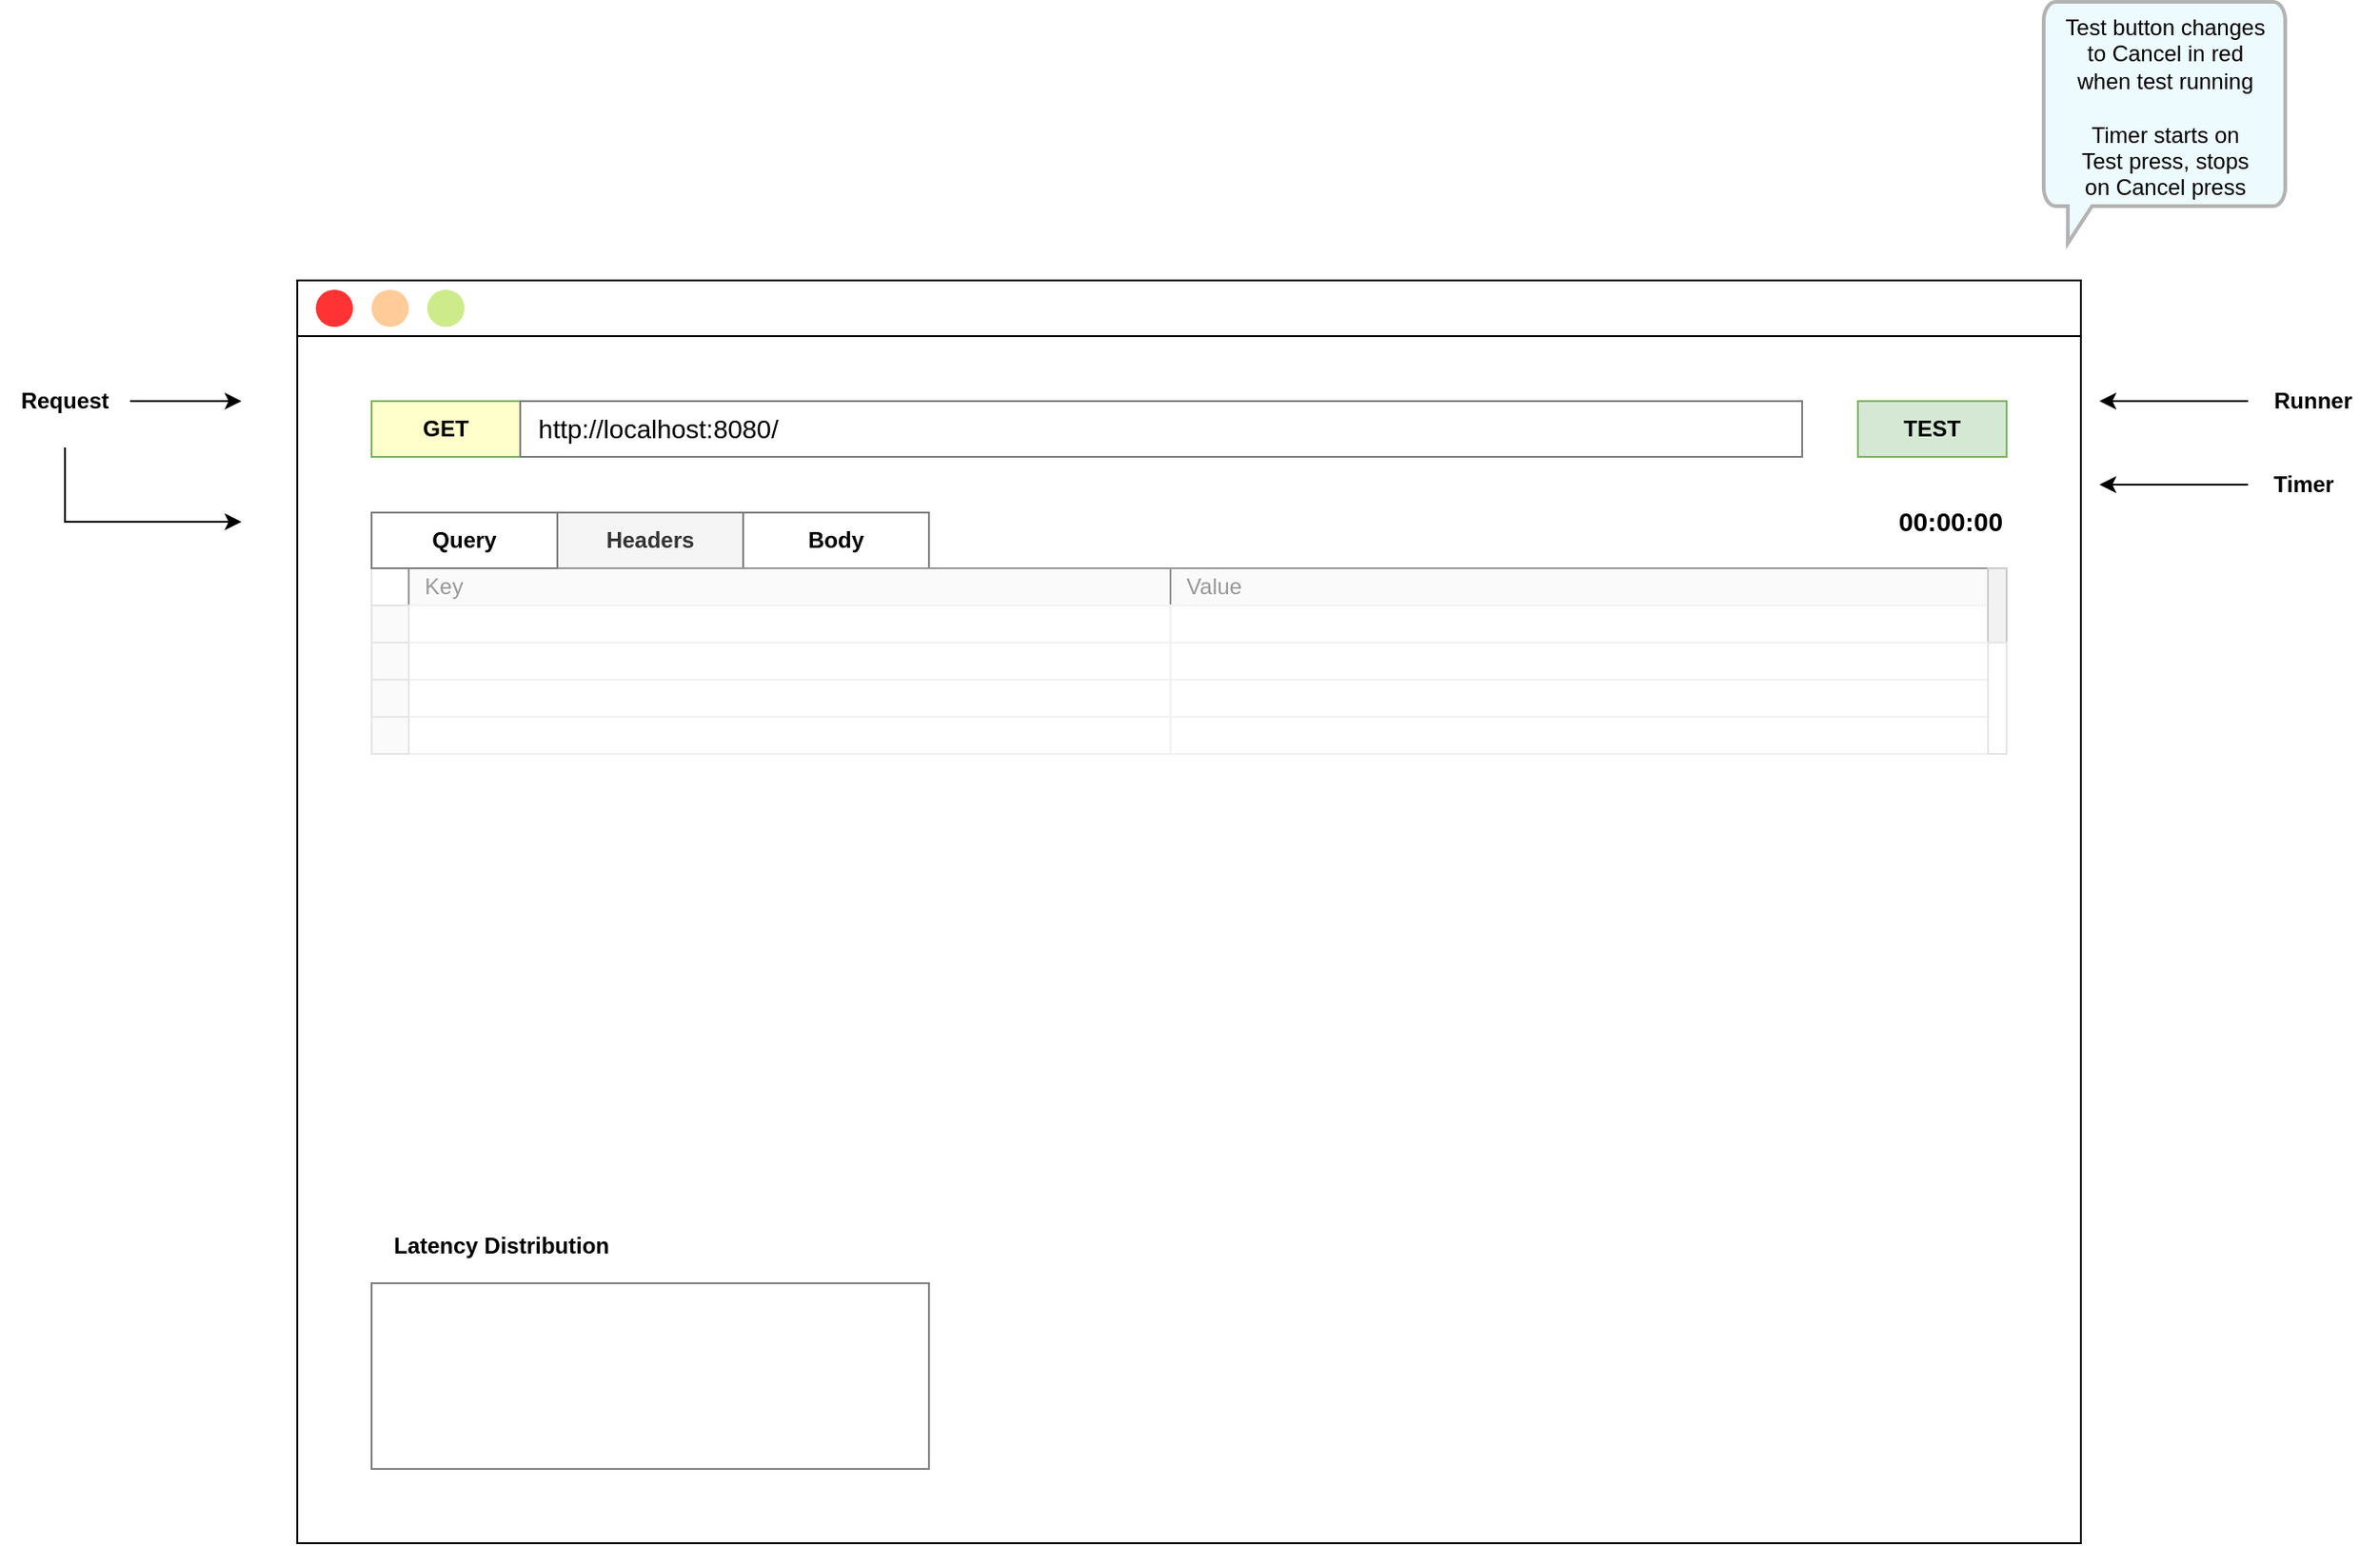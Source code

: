 <mxfile version="12.2.4" pages="1"><diagram id="piDafpqhtRUU5qUU-vj8" name="v0"><mxGraphModel dx="1210" dy="1288" grid="1" gridSize="10" guides="1" tooltips="0" connect="1" arrows="1" fold="1" page="0" pageScale="1" pageWidth="1169" pageHeight="827" math="0" shadow="0"><root><mxCell id="0"/><mxCell id="1" parent="0"/><mxCell id="DUtWAYtQzDYEJE8aA9wI-19" value="" style="group;fontStyle=1;movable=0;resizable=0;rotatable=0;deletable=0;editable=0;connectable=0;align=left;fontColor=#333333;fillColor=#FAFAFA;strokeColor=#000000;" parent="1" vertex="1" connectable="0"><mxGeometry y="40" width="960" height="680" as="geometry"/></mxCell><mxCell id="DUtWAYtQzDYEJE8aA9wI-14" value="" style="rounded=0;whiteSpace=wrap;html=1;movable=1;resizable=1;rotatable=1;deletable=1;editable=1;connectable=1;" parent="DUtWAYtQzDYEJE8aA9wI-19" vertex="1"><mxGeometry width="960" height="680" as="geometry"/></mxCell><mxCell id="DUtWAYtQzDYEJE8aA9wI-15" value="" style="rounded=0;whiteSpace=wrap;html=1;movable=1;resizable=1;rotatable=1;deletable=1;editable=1;connectable=1;" parent="DUtWAYtQzDYEJE8aA9wI-19" vertex="1"><mxGeometry width="960" height="30" as="geometry"/></mxCell><mxCell id="DUtWAYtQzDYEJE8aA9wI-16" value="" style="ellipse;whiteSpace=wrap;html=1;aspect=fixed;fontColor=#ffffff;strokeColor=none;fillColor=#FF3333;movable=1;resizable=1;rotatable=1;deletable=1;editable=1;connectable=1;" parent="DUtWAYtQzDYEJE8aA9wI-19" vertex="1"><mxGeometry x="10" y="5" width="20" height="20" as="geometry"/></mxCell><mxCell id="DUtWAYtQzDYEJE8aA9wI-17" value="" style="ellipse;whiteSpace=wrap;html=1;aspect=fixed;fillColor=#ffcc99;strokeColor=none;movable=1;resizable=1;rotatable=1;deletable=1;editable=1;connectable=1;" parent="DUtWAYtQzDYEJE8aA9wI-19" vertex="1"><mxGeometry x="40" y="5" width="20" height="20" as="geometry"/></mxCell><mxCell id="DUtWAYtQzDYEJE8aA9wI-18" value="" style="ellipse;whiteSpace=wrap;html=1;aspect=fixed;fillColor=#cdeb8b;strokeColor=none;movable=1;resizable=1;rotatable=1;deletable=1;editable=1;connectable=1;" parent="DUtWAYtQzDYEJE8aA9wI-19" vertex="1"><mxGeometry x="70" y="5" width="20" height="20" as="geometry"/></mxCell><mxCell id="DUtWAYtQzDYEJE8aA9wI-38" value="&lt;b&gt;TEST&lt;/b&gt;" style="rounded=0;whiteSpace=wrap;html=1;align=center;fillColor=#d5e8d4;strokeColor=#82b366;movable=1;resizable=1;rotatable=1;deletable=1;editable=1;connectable=1;" parent="DUtWAYtQzDYEJE8aA9wI-19" vertex="1"><mxGeometry x="840" y="65" width="80" height="30" as="geometry"/></mxCell><mxCell id="DUtWAYtQzDYEJE8aA9wI-216" value="" style="html=1;dashed=0;whitespace=wrap;labelBackgroundColor=none;fillColor=none;align=left;strokeColor=#808080;movable=1;resizable=1;rotatable=1;deletable=1;editable=1;connectable=1;" parent="DUtWAYtQzDYEJE8aA9wI-19" vertex="1"><mxGeometry x="40" y="540" width="300" height="100" as="geometry"/></mxCell><mxCell id="DUtWAYtQzDYEJE8aA9wI-217" value="&lt;b&gt;Latency Distribution&lt;/b&gt;" style="text;html=1;strokeColor=none;fillColor=none;align=center;verticalAlign=middle;whiteSpace=wrap;rounded=0;labelBackgroundColor=none;movable=1;resizable=1;rotatable=1;deletable=1;editable=1;connectable=1;" parent="DUtWAYtQzDYEJE8aA9wI-19" vertex="1"><mxGeometry x="40" y="510" width="140" height="20" as="geometry"/></mxCell><mxCell id="DUtWAYtQzDYEJE8aA9wI-33" value="&lt;b&gt;Headers&lt;/b&gt;" style="rounded=0;whiteSpace=wrap;html=1;align=center;fillColor=#f5f5f5;fontColor=#333333;strokeColor=#808080;movable=1;resizable=1;rotatable=1;deletable=1;editable=1;connectable=1;" parent="DUtWAYtQzDYEJE8aA9wI-19" vertex="1"><mxGeometry x="140" y="125" width="100" height="30" as="geometry"/></mxCell><mxCell id="DUtWAYtQzDYEJE8aA9wI-39" value="&lt;b&gt;&lt;font style=&quot;font-size: 14px&quot;&gt;00:00:00&lt;/font&gt;&lt;/b&gt;" style="text;html=1;strokeColor=none;fillColor=none;align=right;verticalAlign=middle;whiteSpace=wrap;rounded=0;movable=1;resizable=1;rotatable=1;deletable=1;editable=1;connectable=1;" parent="DUtWAYtQzDYEJE8aA9wI-19" vertex="1"><mxGeometry x="840" y="120" width="80" height="20" as="geometry"/></mxCell><mxCell id="DUtWAYtQzDYEJE8aA9wI-40" value="&lt;b&gt;Body&lt;/b&gt;" style="rounded=0;whiteSpace=wrap;html=1;align=center;strokeColor=#808080;movable=1;resizable=1;rotatable=1;deletable=1;editable=1;connectable=1;" parent="DUtWAYtQzDYEJE8aA9wI-19" vertex="1"><mxGeometry x="240" y="125" width="100" height="30" as="geometry"/></mxCell><mxCell id="DUtWAYtQzDYEJE8aA9wI-25" value="" style="rounded=0;whiteSpace=wrap;html=1;align=left;strokeColor=#E6E6E6;movable=1;resizable=1;rotatable=1;deletable=1;editable=1;connectable=1;" parent="DUtWAYtQzDYEJE8aA9wI-19" vertex="1"><mxGeometry x="40" y="155" width="880" height="100" as="geometry"/></mxCell><mxCell id="DUtWAYtQzDYEJE8aA9wI-47" value="&lt;font color=&quot;#999999&quot;&gt;&amp;nbsp; Key&lt;/font&gt;" style="rounded=0;whiteSpace=wrap;html=1;align=left;labelBackgroundColor=none;fillColor=#FAFAFA;strokeColor=#999999;movable=1;resizable=1;rotatable=1;deletable=1;editable=1;connectable=1;" parent="DUtWAYtQzDYEJE8aA9wI-19" vertex="1"><mxGeometry x="60" y="155" width="410" height="20" as="geometry"/></mxCell><mxCell id="DUtWAYtQzDYEJE8aA9wI-109" value="&lt;font color=&quot;#999999&quot;&gt;&amp;nbsp; Value&lt;/font&gt;" style="rounded=0;whiteSpace=wrap;html=1;align=left;labelBackgroundColor=none;fillColor=#FAFAFA;strokeColor=#999999;movable=1;resizable=1;rotatable=1;deletable=1;editable=1;connectable=1;" parent="DUtWAYtQzDYEJE8aA9wI-19" vertex="1"><mxGeometry x="470" y="155" width="440" height="20" as="geometry"/></mxCell><mxCell id="DUtWAYtQzDYEJE8aA9wI-111" value="" style="rounded=0;whiteSpace=wrap;html=1;align=left;labelBackgroundColor=none;fillColor=#FFFFFF;strokeColor=#F2F2F2;movable=1;resizable=1;rotatable=1;deletable=1;editable=1;connectable=1;" parent="DUtWAYtQzDYEJE8aA9wI-19" vertex="1"><mxGeometry x="60" y="175" width="410" height="20" as="geometry"/></mxCell><mxCell id="DUtWAYtQzDYEJE8aA9wI-135" value="" style="rounded=0;whiteSpace=wrap;html=1;align=left;labelBackgroundColor=none;fillColor=#FFFFFF;strokeColor=#F2F2F2;movable=1;resizable=1;rotatable=1;deletable=1;editable=1;connectable=1;" parent="DUtWAYtQzDYEJE8aA9wI-19" vertex="1"><mxGeometry x="470" y="175" width="440" height="20" as="geometry"/></mxCell><mxCell id="DUtWAYtQzDYEJE8aA9wI-137" value="" style="rounded=0;whiteSpace=wrap;html=1;align=left;labelBackgroundColor=none;fillColor=#FFFFFF;strokeColor=#F2F2F2;movable=1;resizable=1;rotatable=1;deletable=1;editable=1;connectable=1;" parent="DUtWAYtQzDYEJE8aA9wI-19" vertex="1"><mxGeometry x="470" y="195" width="440" height="20" as="geometry"/></mxCell><mxCell id="DUtWAYtQzDYEJE8aA9wI-136" value="" style="rounded=0;whiteSpace=wrap;html=1;align=left;labelBackgroundColor=none;fillColor=#FFFFFF;strokeColor=#F2F2F2;movable=1;resizable=1;rotatable=1;deletable=1;editable=1;connectable=1;" parent="DUtWAYtQzDYEJE8aA9wI-19" vertex="1"><mxGeometry x="60" y="195" width="410" height="20" as="geometry"/></mxCell><mxCell id="DUtWAYtQzDYEJE8aA9wI-138" value="" style="rounded=0;whiteSpace=wrap;html=1;align=left;labelBackgroundColor=none;fillColor=#FFFFFF;strokeColor=#F2F2F2;movable=1;resizable=1;rotatable=1;deletable=1;editable=1;connectable=1;" parent="DUtWAYtQzDYEJE8aA9wI-19" vertex="1"><mxGeometry x="60" y="215" width="410" height="20" as="geometry"/></mxCell><mxCell id="DUtWAYtQzDYEJE8aA9wI-140" value="" style="rounded=0;whiteSpace=wrap;html=1;align=left;labelBackgroundColor=none;fillColor=#FFFFFF;strokeColor=#F2F2F2;movable=1;resizable=1;rotatable=1;deletable=1;editable=1;connectable=1;" parent="DUtWAYtQzDYEJE8aA9wI-19" vertex="1"><mxGeometry x="470" y="215" width="440" height="20" as="geometry"/></mxCell><mxCell id="DUtWAYtQzDYEJE8aA9wI-139" value="" style="rounded=0;whiteSpace=wrap;html=1;align=left;labelBackgroundColor=none;fillColor=#FFFFFF;strokeColor=#F2F2F2;movable=1;resizable=1;rotatable=1;deletable=1;editable=1;connectable=1;" parent="DUtWAYtQzDYEJE8aA9wI-19" vertex="1"><mxGeometry x="60" y="235" width="410" height="20" as="geometry"/></mxCell><mxCell id="DUtWAYtQzDYEJE8aA9wI-170" value="" style="rounded=0;whiteSpace=wrap;html=1;align=left;labelBackgroundColor=none;fillColor=#FFFFFF;strokeColor=#F2F2F2;movable=1;resizable=1;rotatable=1;deletable=1;editable=1;connectable=1;" parent="DUtWAYtQzDYEJE8aA9wI-19" vertex="1"><mxGeometry x="470" y="235" width="440" height="20" as="geometry"/></mxCell><mxCell id="DUtWAYtQzDYEJE8aA9wI-110" value="" style="rounded=0;whiteSpace=wrap;html=1;align=left;labelBackgroundColor=none;fillColor=#FAFAFA;strokeColor=#E6E6E6;movable=1;resizable=1;rotatable=1;deletable=1;editable=1;connectable=1;" parent="DUtWAYtQzDYEJE8aA9wI-19" vertex="1"><mxGeometry x="40" y="235" width="20" height="20" as="geometry"/></mxCell><mxCell id="DUtWAYtQzDYEJE8aA9wI-207" value="" style="rounded=0;whiteSpace=wrap;html=1;align=left;labelBackgroundColor=none;fillColor=#FAFAFA;strokeColor=#E6E6E6;movable=1;resizable=1;rotatable=1;deletable=1;editable=1;connectable=1;" parent="DUtWAYtQzDYEJE8aA9wI-19" vertex="1"><mxGeometry x="40" y="215" width="20" height="20" as="geometry"/></mxCell><mxCell id="DUtWAYtQzDYEJE8aA9wI-208" value="" style="rounded=0;whiteSpace=wrap;html=1;align=left;labelBackgroundColor=none;fillColor=#FAFAFA;strokeColor=#E6E6E6;movable=1;resizable=1;rotatable=1;deletable=1;editable=1;connectable=1;" parent="DUtWAYtQzDYEJE8aA9wI-19" vertex="1"><mxGeometry x="40" y="195" width="20" height="20" as="geometry"/></mxCell><mxCell id="DUtWAYtQzDYEJE8aA9wI-209" value="" style="rounded=0;whiteSpace=wrap;html=1;align=left;labelBackgroundColor=none;fillColor=#FAFAFA;strokeColor=#E6E6E6;movable=1;resizable=1;rotatable=1;deletable=1;editable=1;connectable=1;" parent="DUtWAYtQzDYEJE8aA9wI-19" vertex="1"><mxGeometry x="40" y="175" width="20" height="20" as="geometry"/></mxCell><mxCell id="DUtWAYtQzDYEJE8aA9wI-27" value="" style="rounded=0;whiteSpace=wrap;html=1;align=left;fillColor=#F2F2F2;strokeColor=#CCCCCC;movable=1;resizable=1;rotatable=1;deletable=1;editable=1;connectable=1;" parent="DUtWAYtQzDYEJE8aA9wI-19" vertex="1"><mxGeometry x="910" y="155" width="10" height="40" as="geometry"/></mxCell><mxCell id="DUtWAYtQzDYEJE8aA9wI-31" value="" style="rounded=0;whiteSpace=wrap;html=1;align=left;strokeColor=#E6E6E6;movable=1;resizable=1;rotatable=1;deletable=1;editable=1;connectable=1;" parent="DUtWAYtQzDYEJE8aA9wI-19" vertex="1"><mxGeometry x="910" y="195" width="10" height="60" as="geometry"/></mxCell><mxCell id="DUtWAYtQzDYEJE8aA9wI-36" value="&lt;b&gt;Query&lt;/b&gt;" style="rounded=0;whiteSpace=wrap;html=1;align=center;strokeColor=#808080;movable=1;resizable=1;rotatable=1;deletable=1;editable=1;connectable=1;" parent="DUtWAYtQzDYEJE8aA9wI-19" vertex="1"><mxGeometry x="40" y="125" width="100" height="30" as="geometry"/></mxCell><mxCell id="DUtWAYtQzDYEJE8aA9wI-26" value="" style="group;movable=1;resizable=1;rotatable=1;deletable=1;editable=1;connectable=1;" parent="DUtWAYtQzDYEJE8aA9wI-19" vertex="1" connectable="0"><mxGeometry x="40" y="65" width="880" height="30" as="geometry"/></mxCell><mxCell id="DUtWAYtQzDYEJE8aA9wI-20" value="GET" style="rounded=0;whiteSpace=wrap;html=1;strokeColor=#82b366;fontStyle=1;fillColor=#FFFFCC;movable=1;resizable=1;rotatable=1;deletable=1;editable=1;connectable=1;" parent="DUtWAYtQzDYEJE8aA9wI-26" vertex="1"><mxGeometry width="80" height="30" as="geometry"/></mxCell><mxCell id="DUtWAYtQzDYEJE8aA9wI-22" value="&lt;span style=&quot;font-size: 14px&quot;&gt;&amp;nbsp; http://localhost:8080/&lt;/span&gt;" style="rounded=0;whiteSpace=wrap;html=1;align=left;strokeColor=#808080;movable=1;resizable=1;rotatable=1;deletable=1;editable=1;connectable=1;" parent="DUtWAYtQzDYEJE8aA9wI-26" vertex="1"><mxGeometry x="80" width="690" height="30" as="geometry"/></mxCell><mxCell id="DUtWAYtQzDYEJE8aA9wI-42" value="Test button changes&lt;br&gt;to Cancel in red&lt;br&gt;when test running&lt;br&gt;&lt;br&gt;Timer starts on&lt;br&gt;Test press, stops&lt;br&gt;on Cancel press" style="html=1;verticalLabelPosition=middle;align=center;labelBackgroundColor=none;verticalAlign=top;strokeWidth=2;shadow=0;dashed=0;shape=mxgraph.ios7.icons.message;flipH=1;labelPosition=center;fillColor=#EDFBFF;strokeColor=#B3B3B3;movable=1;resizable=1;rotatable=1;deletable=1;editable=1;connectable=1;" parent="1" vertex="1"><mxGeometry x="940" y="-110" width="130" height="130" as="geometry"/></mxCell><mxCell id="6" style="edgeStyle=orthogonalEdgeStyle;rounded=0;orthogonalLoop=1;jettySize=auto;html=1;movable=1;resizable=1;rotatable=1;deletable=1;editable=1;connectable=1;" parent="1" source="5" edge="1"><mxGeometry relative="1" as="geometry"><mxPoint x="-30" y="105" as="targetPoint"/></mxGeometry></mxCell><mxCell id="12" style="edgeStyle=orthogonalEdgeStyle;rounded=0;orthogonalLoop=1;jettySize=auto;html=1;movable=1;resizable=1;rotatable=1;deletable=1;editable=1;connectable=1;" parent="1" edge="1"><mxGeometry relative="1" as="geometry"><mxPoint x="-30" y="170" as="targetPoint"/><mxPoint x="-125" y="130" as="sourcePoint"/><Array as="points"><mxPoint x="-125" y="170"/></Array></mxGeometry></mxCell><mxCell id="5" value="&lt;b&gt;Request&lt;/b&gt;" style="text;html=1;strokeColor=none;fillColor=none;align=center;verticalAlign=middle;whiteSpace=wrap;rounded=0;movable=1;resizable=1;rotatable=1;deletable=1;editable=1;connectable=1;" parent="1" vertex="1"><mxGeometry x="-160" y="95" width="70" height="20" as="geometry"/></mxCell><mxCell id="8" style="edgeStyle=orthogonalEdgeStyle;rounded=0;orthogonalLoop=1;jettySize=auto;html=1;movable=1;resizable=1;rotatable=1;deletable=1;editable=1;connectable=1;" parent="1" source="7" edge="1"><mxGeometry relative="1" as="geometry"><mxPoint x="970" y="105" as="targetPoint"/></mxGeometry></mxCell><mxCell id="7" value="&lt;b&gt;Runner&lt;/b&gt;" style="text;html=1;strokeColor=none;fillColor=none;align=center;verticalAlign=middle;whiteSpace=wrap;rounded=0;movable=1;resizable=1;rotatable=1;deletable=1;editable=1;connectable=1;" parent="1" vertex="1"><mxGeometry x="1050" y="95" width="70" height="20" as="geometry"/></mxCell><mxCell id="11" style="edgeStyle=orthogonalEdgeStyle;rounded=0;orthogonalLoop=1;jettySize=auto;html=1;movable=1;resizable=1;rotatable=1;deletable=1;editable=1;connectable=1;" parent="1" source="10" edge="1"><mxGeometry relative="1" as="geometry"><mxPoint x="970" y="150" as="targetPoint"/></mxGeometry></mxCell><mxCell id="10" value="&lt;b&gt;Timer&lt;/b&gt;" style="text;html=1;strokeColor=none;fillColor=none;align=center;verticalAlign=middle;whiteSpace=wrap;rounded=0;movable=1;resizable=1;rotatable=1;deletable=1;editable=1;connectable=1;" parent="1" vertex="1"><mxGeometry x="1050" y="140" width="60" height="20" as="geometry"/></mxCell></root></mxGraphModel></diagram></mxfile>